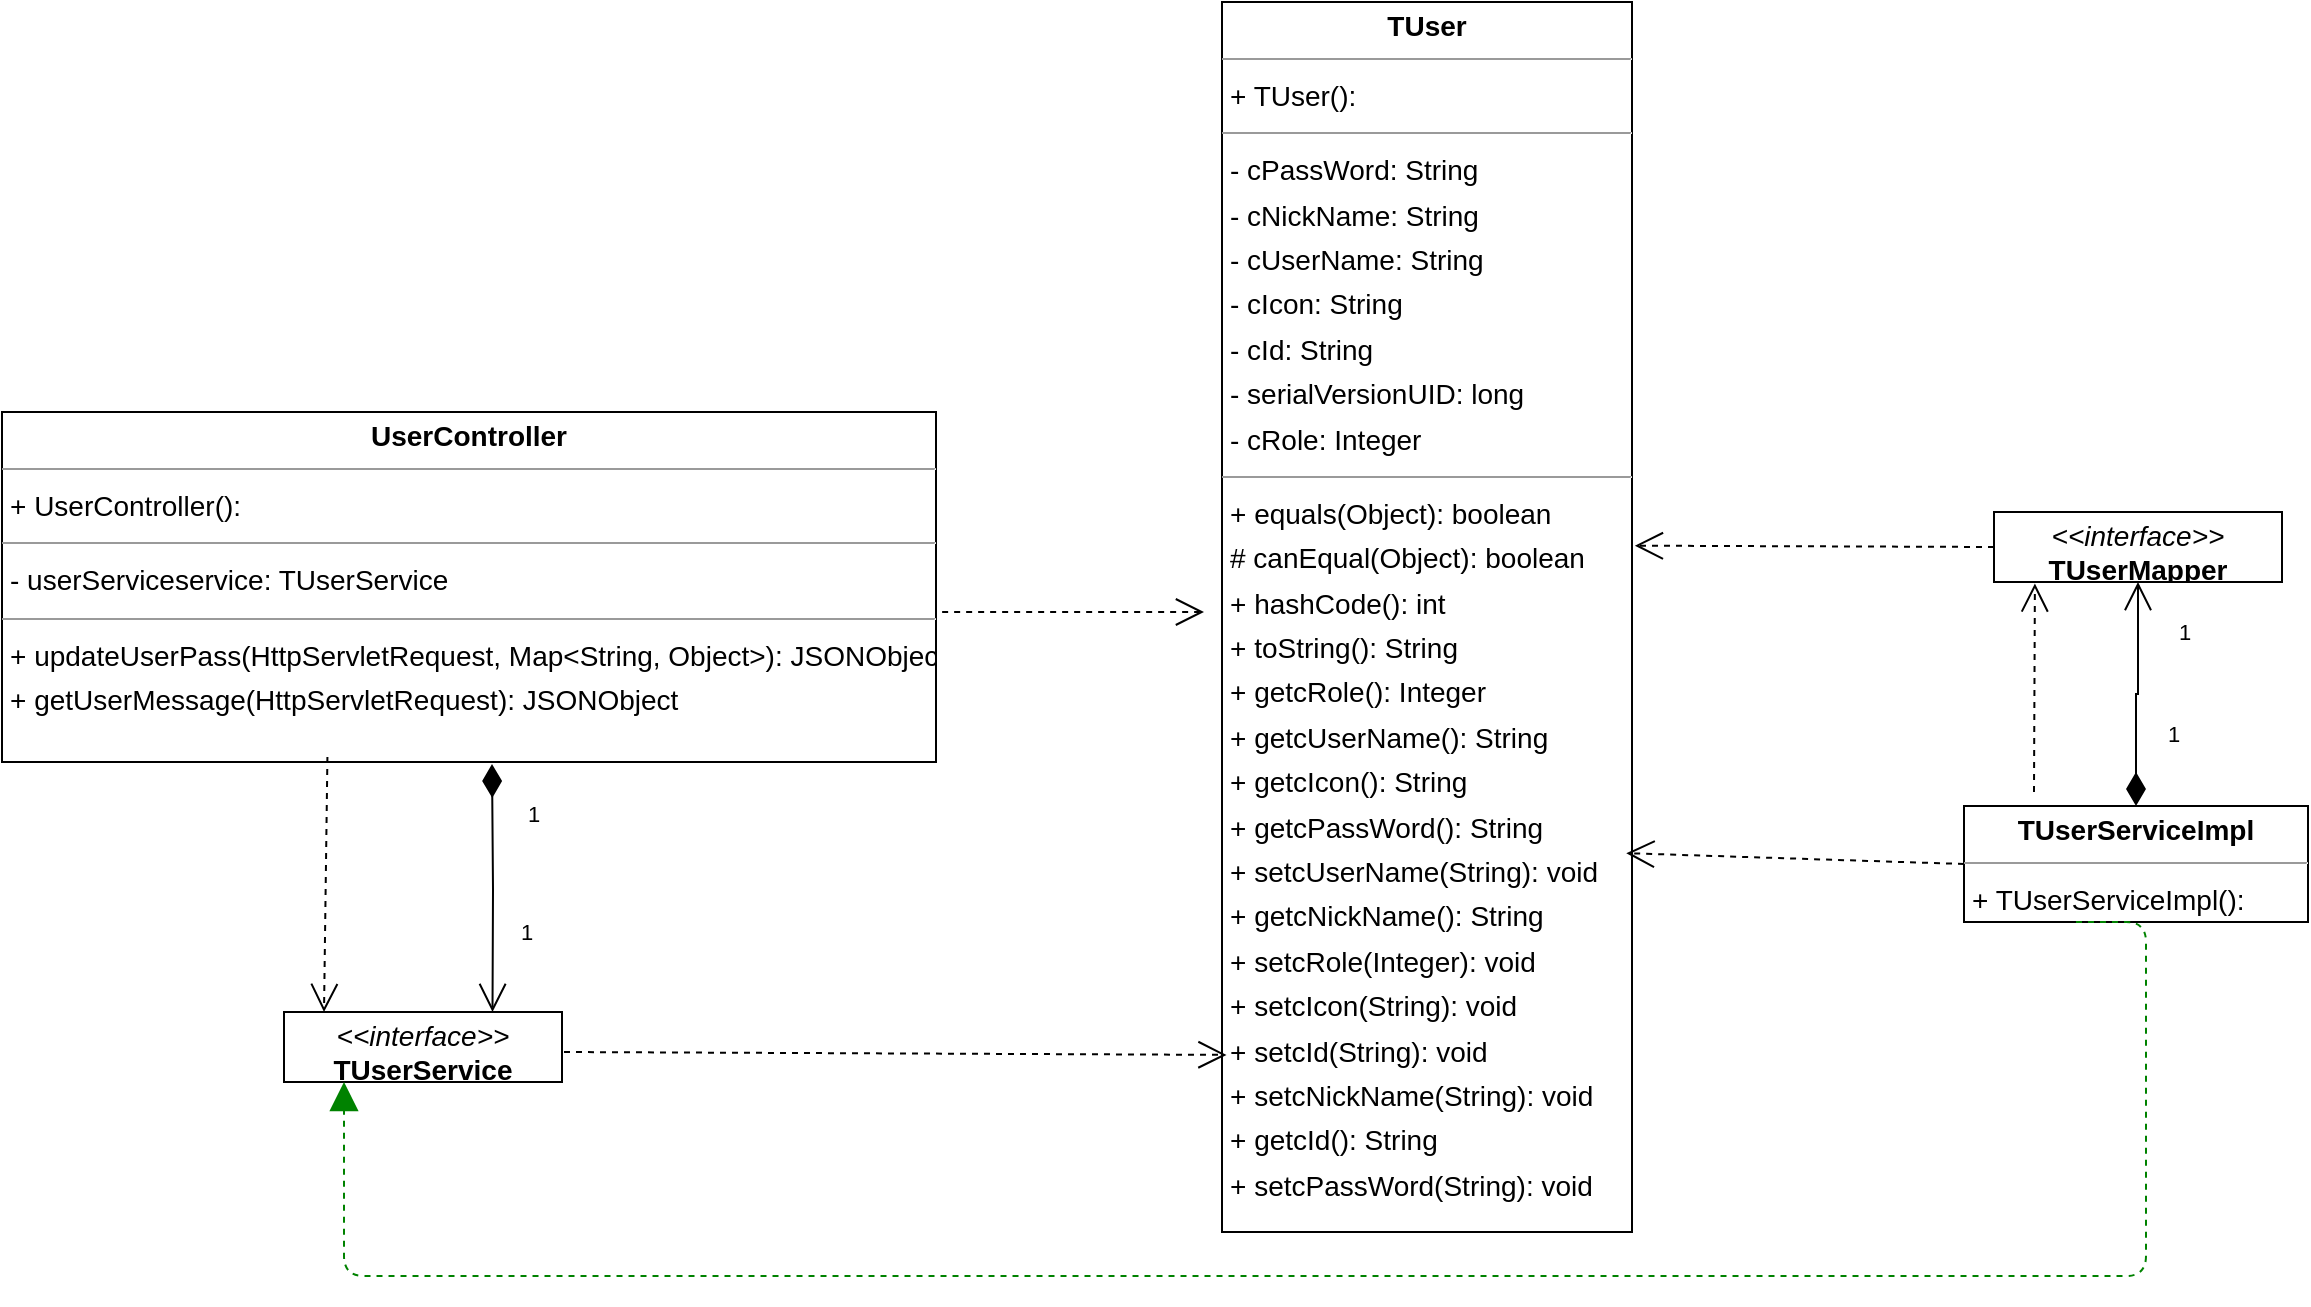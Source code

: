 <mxfile version="26.1.0">
  <diagram id="3K5DbCBwzfS6qIgWhHRT" name="第 1 页">
    <mxGraphModel dx="2124" dy="1103" grid="1" gridSize="10" guides="1" tooltips="1" connect="1" arrows="1" fold="1" page="0" pageScale="1" pageWidth="827" pageHeight="1169" background="none" math="0" shadow="0">
      <root>
        <mxCell id="0" />
        <mxCell id="1" parent="0" />
        <mxCell id="node0" value="&lt;p style=&quot;margin:0px;margin-top:4px;text-align:center;&quot;&gt;&lt;b&gt;TUser&lt;/b&gt;&lt;/p&gt;&lt;hr size=&quot;1&quot;/&gt;&lt;p style=&quot;margin:0 0 0 4px;line-height:1.6;&quot;&gt;+ TUser(): &lt;/p&gt;&lt;hr size=&quot;1&quot;/&gt;&lt;p style=&quot;margin:0 0 0 4px;line-height:1.6;&quot;&gt;- cPassWord: String&lt;br/&gt;- cNickName: String&lt;br/&gt;- cUserName: String&lt;br/&gt;- cIcon: String&lt;br/&gt;- cId: String&lt;br/&gt;- serialVersionUID: long&lt;br/&gt;- cRole: Integer&lt;/p&gt;&lt;hr size=&quot;1&quot;/&gt;&lt;p style=&quot;margin:0 0 0 4px;line-height:1.6;&quot;&gt;+ equals(Object): boolean&lt;br/&gt;# canEqual(Object): boolean&lt;br/&gt;+ hashCode(): int&lt;br/&gt;+ toString(): String&lt;br/&gt;+ getcRole(): Integer&lt;br/&gt;+ getcUserName(): String&lt;br/&gt;+ getcIcon(): String&lt;br/&gt;+ getcPassWord(): String&lt;br/&gt;+ setcUserName(String): void&lt;br/&gt;+ getcNickName(): String&lt;br/&gt;+ setcRole(Integer): void&lt;br/&gt;+ setcIcon(String): void&lt;br/&gt;+ setcId(String): void&lt;br/&gt;+ setcNickName(String): void&lt;br/&gt;+ getcId(): String&lt;br/&gt;+ setcPassWord(String): void&lt;/p&gt;" style="verticalAlign=top;align=left;overflow=fill;fontSize=14;fontFamily=Helvetica;html=1;rounded=0;shadow=0;comic=0;labelBackgroundColor=none;strokeWidth=1;" parent="1" vertex="1">
          <mxGeometry x="-101" y="-305" width="205" height="615" as="geometry" />
        </mxCell>
        <mxCell id="node4" value="&lt;p style=&quot;margin:0px;margin-top:4px;text-align:center;&quot;&gt;&lt;i&gt;&amp;lt;&amp;lt;interface&amp;gt;&amp;gt;&lt;/i&gt;&lt;br/&gt;&lt;b&gt;TUserMapper&lt;/b&gt;&lt;/p&gt;&lt;hr size=&quot;1&quot;/&gt;" style="verticalAlign=top;align=left;overflow=fill;fontSize=14;fontFamily=Helvetica;html=1;rounded=0;shadow=0;comic=0;labelBackgroundColor=none;strokeWidth=1;" parent="1" vertex="1">
          <mxGeometry x="285" y="-50" width="144" height="35" as="geometry" />
        </mxCell>
        <mxCell id="node2" value="&lt;p style=&quot;margin:0px;margin-top:4px;text-align:center;&quot;&gt;&lt;i&gt;&amp;lt;&amp;lt;interface&amp;gt;&amp;gt;&lt;/i&gt;&lt;br/&gt;&lt;b&gt;TUserService&lt;/b&gt;&lt;/p&gt;&lt;hr size=&quot;1&quot;/&gt;" style="verticalAlign=top;align=left;overflow=fill;fontSize=14;fontFamily=Helvetica;html=1;rounded=0;shadow=0;comic=0;labelBackgroundColor=none;strokeWidth=1;" parent="1" vertex="1">
          <mxGeometry x="-570" y="200" width="139" height="35" as="geometry" />
        </mxCell>
        <mxCell id="node1" value="&lt;p style=&quot;margin:0px;margin-top:4px;text-align:center;&quot;&gt;&lt;b&gt;TUserServiceImpl&lt;/b&gt;&lt;/p&gt;&lt;hr size=&quot;1&quot;/&gt;&lt;p style=&quot;margin:0 0 0 4px;line-height:1.6;&quot;&gt;+ TUserServiceImpl(): &lt;/p&gt;" style="verticalAlign=top;align=left;overflow=fill;fontSize=14;fontFamily=Helvetica;html=1;rounded=0;shadow=0;comic=0;labelBackgroundColor=none;strokeWidth=1;" parent="1" vertex="1">
          <mxGeometry x="270" y="97" width="172" height="58" as="geometry" />
        </mxCell>
        <mxCell id="node3" value="&lt;p style=&quot;margin:0px;margin-top:4px;text-align:center;&quot;&gt;&lt;b&gt;UserController&lt;/b&gt;&lt;/p&gt;&lt;hr size=&quot;1&quot;/&gt;&lt;p style=&quot;margin:0 0 0 4px;line-height:1.6;&quot;&gt;+ UserController(): &lt;/p&gt;&lt;hr size=&quot;1&quot;/&gt;&lt;p style=&quot;margin:0 0 0 4px;line-height:1.6;&quot;&gt;- userServiceservice: TUserService&lt;/p&gt;&lt;hr size=&quot;1&quot;/&gt;&lt;p style=&quot;margin:0 0 0 4px;line-height:1.6;&quot;&gt;+ updateUserPass(HttpServletRequest, Map&amp;lt;String, Object&amp;gt;): JSONObject&lt;br/&gt;+ getUserMessage(HttpServletRequest): JSONObject&lt;/p&gt;" style="verticalAlign=top;align=left;overflow=fill;fontSize=14;fontFamily=Helvetica;html=1;rounded=0;shadow=0;comic=0;labelBackgroundColor=none;strokeWidth=1;" parent="1" vertex="1">
          <mxGeometry x="-711" y="-100" width="467" height="175" as="geometry" />
        </mxCell>
        <mxCell id="edge0" value="" style="html=1;rounded=1;edgeStyle=orthogonalEdgeStyle;dashed=1;startArrow=none;endArrow=block;endSize=12;strokeColor=#008200;exitX=0.5;exitY=1;exitDx=0;exitDy=0;" parent="1" edge="1">
          <mxGeometry width="50" height="50" relative="1" as="geometry">
            <Array as="points">
              <mxPoint x="361" y="332" />
              <mxPoint x="-540" y="332" />
            </Array>
            <mxPoint x="326" y="155" as="sourcePoint" />
            <mxPoint x="-540" y="235" as="targetPoint" />
          </mxGeometry>
        </mxCell>
        <mxCell id="XW-2IrW8ZvAwmHg5lwa3-1" value="" style="endArrow=open;endSize=12;dashed=1;html=1;rounded=0;exitX=0.327;exitY=1.004;exitDx=0;exitDy=0;exitPerimeter=0;" edge="1" parent="1">
          <mxGeometry width="160" relative="1" as="geometry">
            <mxPoint x="-548.291" y="72.54" as="sourcePoint" />
            <mxPoint x="-550" y="200" as="targetPoint" />
          </mxGeometry>
        </mxCell>
        <mxCell id="XW-2IrW8ZvAwmHg5lwa3-2" value="1" style="endArrow=open;html=1;endSize=12;startArrow=diamondThin;startSize=14;startFill=1;edgeStyle=orthogonalEdgeStyle;align=left;verticalAlign=bottom;rounded=0;entryX=0.75;entryY=0;entryDx=0;entryDy=0;" edge="1" parent="1" target="node2">
          <mxGeometry x="-0.451" y="16" relative="1" as="geometry">
            <mxPoint x="-466" y="76" as="sourcePoint" />
            <mxPoint x="-470" y="176" as="targetPoint" />
            <mxPoint as="offset" />
          </mxGeometry>
        </mxCell>
        <mxCell id="XW-2IrW8ZvAwmHg5lwa3-3" value="1" style="edgeLabel;html=1;align=center;verticalAlign=middle;resizable=0;points=[];" vertex="1" connectable="0" parent="XW-2IrW8ZvAwmHg5lwa3-2">
          <mxGeometry x="0.973" y="6" relative="1" as="geometry">
            <mxPoint x="10" y="-39" as="offset" />
          </mxGeometry>
        </mxCell>
        <mxCell id="XW-2IrW8ZvAwmHg5lwa3-4" value="" style="endArrow=open;endSize=12;dashed=1;html=1;rounded=0;entryX=0.011;entryY=0.856;entryDx=0;entryDy=0;entryPerimeter=0;" edge="1" parent="1" target="node0">
          <mxGeometry width="160" relative="1" as="geometry">
            <mxPoint x="-430" y="220" as="sourcePoint" />
            <mxPoint x="-270" y="220" as="targetPoint" />
          </mxGeometry>
        </mxCell>
        <mxCell id="XW-2IrW8ZvAwmHg5lwa3-5" value="" style="endArrow=open;endSize=12;dashed=1;html=1;rounded=0;" edge="1" parent="1">
          <mxGeometry width="160" relative="1" as="geometry">
            <mxPoint x="-240.93" as="sourcePoint" />
            <mxPoint x="-110" as="targetPoint" />
          </mxGeometry>
        </mxCell>
        <mxCell id="XW-2IrW8ZvAwmHg5lwa3-10" value="" style="endArrow=open;endSize=12;dashed=1;html=1;rounded=0;exitX=0;exitY=0.5;exitDx=0;exitDy=0;entryX=1.007;entryY=0.442;entryDx=0;entryDy=0;entryPerimeter=0;" edge="1" parent="1" source="node4" target="node0">
          <mxGeometry width="160" relative="1" as="geometry">
            <mxPoint x="204" y="-20" as="sourcePoint" />
            <mxPoint x="104" y="-20" as="targetPoint" />
          </mxGeometry>
        </mxCell>
        <mxCell id="XW-2IrW8ZvAwmHg5lwa3-12" value="" style="endArrow=open;endSize=12;dashed=1;html=1;rounded=0;entryX=0.986;entryY=0.692;entryDx=0;entryDy=0;entryPerimeter=0;exitX=0;exitY=0.5;exitDx=0;exitDy=0;" edge="1" parent="1" source="node1" target="node0">
          <mxGeometry width="160" relative="1" as="geometry">
            <mxPoint x="200" y="60" as="sourcePoint" />
            <mxPoint x="320" y="60" as="targetPoint" />
          </mxGeometry>
        </mxCell>
        <mxCell id="XW-2IrW8ZvAwmHg5lwa3-13" value="1" style="endArrow=open;html=1;endSize=12;startArrow=diamondThin;startSize=14;startFill=1;edgeStyle=orthogonalEdgeStyle;align=left;verticalAlign=bottom;rounded=0;entryX=0.5;entryY=1;entryDx=0;entryDy=0;exitX=0.5;exitY=0;exitDx=0;exitDy=0;" edge="1" parent="1" source="node1" target="node4">
          <mxGeometry x="-0.522" y="-14" relative="1" as="geometry">
            <mxPoint x="210" y="50" as="sourcePoint" />
            <mxPoint x="370" y="50" as="targetPoint" />
            <mxPoint as="offset" />
          </mxGeometry>
        </mxCell>
        <mxCell id="XW-2IrW8ZvAwmHg5lwa3-14" value="1" style="endArrow=open;endSize=12;dashed=1;html=1;rounded=0;entryX=0.142;entryY=1.021;entryDx=0;entryDy=0;entryPerimeter=0;" edge="1" parent="1" target="node4">
          <mxGeometry x="0.541" y="-75" width="160" relative="1" as="geometry">
            <mxPoint x="305" y="90" as="sourcePoint" />
            <mxPoint x="200" y="240" as="targetPoint" />
            <mxPoint as="offset" />
          </mxGeometry>
        </mxCell>
      </root>
    </mxGraphModel>
  </diagram>
</mxfile>
